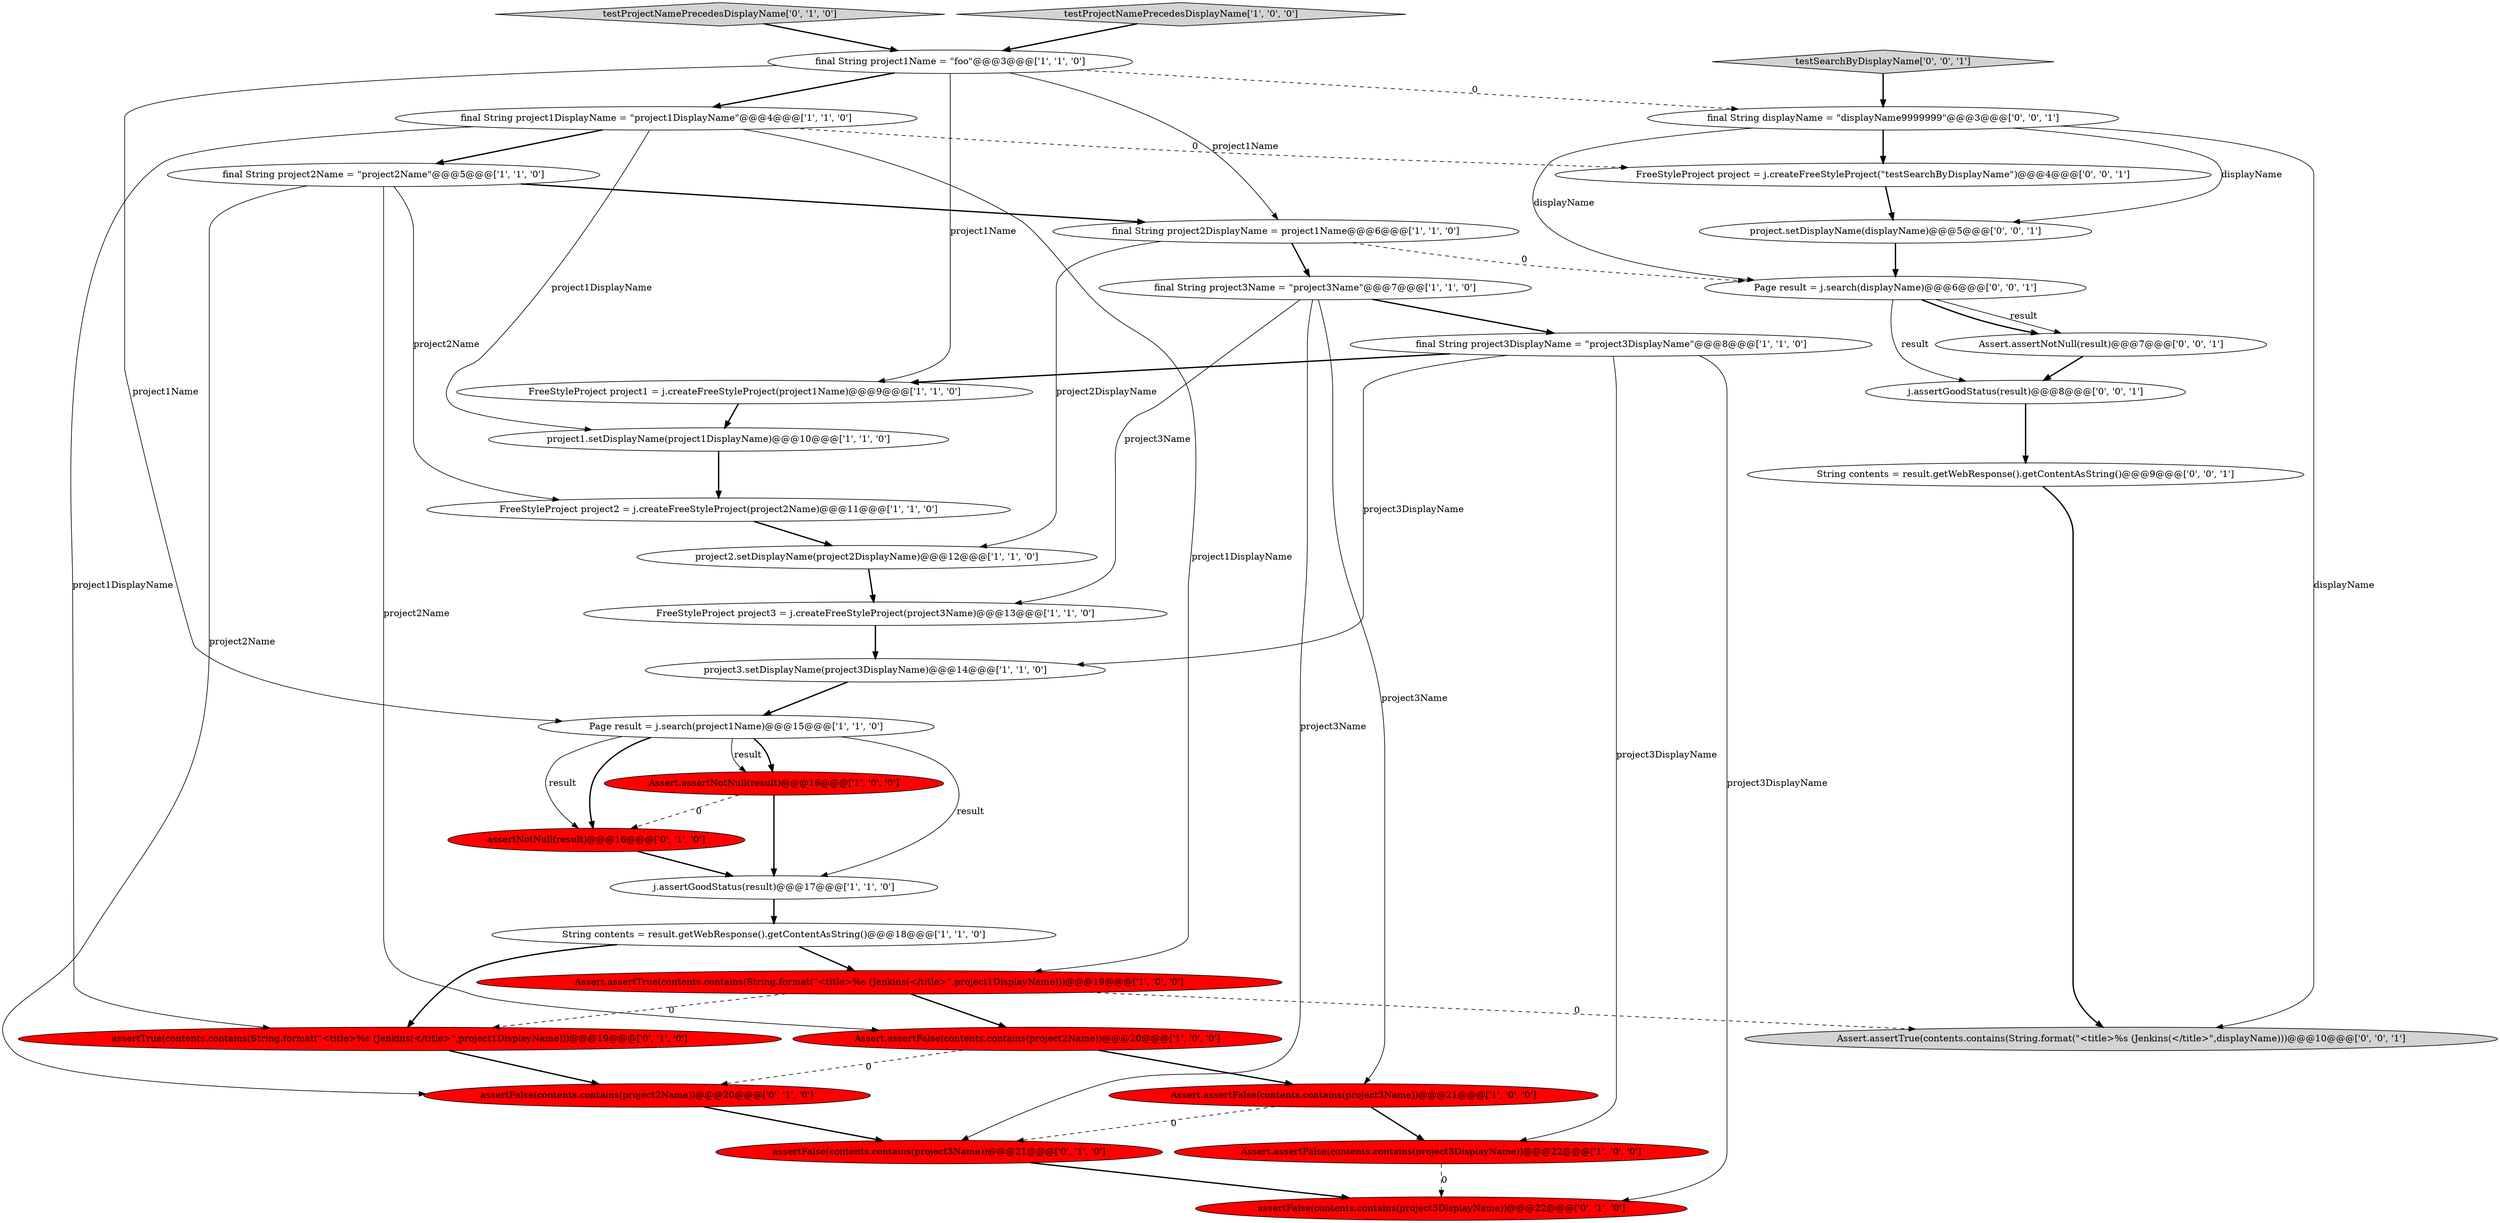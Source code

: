 digraph {
6 [style = filled, label = "final String project1Name = \"foo\"@@@3@@@['1', '1', '0']", fillcolor = white, shape = ellipse image = "AAA0AAABBB1BBB"];
21 [style = filled, label = "testProjectNamePrecedesDisplayName['0', '1', '0']", fillcolor = lightgray, shape = diamond image = "AAA0AAABBB2BBB"];
15 [style = filled, label = "Assert.assertFalse(contents.contains(project3Name))@@@21@@@['1', '0', '0']", fillcolor = red, shape = ellipse image = "AAA1AAABBB1BBB"];
12 [style = filled, label = "project2.setDisplayName(project2DisplayName)@@@12@@@['1', '1', '0']", fillcolor = white, shape = ellipse image = "AAA0AAABBB1BBB"];
11 [style = filled, label = "Assert.assertFalse(contents.contains(project3DisplayName))@@@22@@@['1', '0', '0']", fillcolor = red, shape = ellipse image = "AAA1AAABBB1BBB"];
31 [style = filled, label = "Assert.assertTrue(contents.contains(String.format(\"<title>%s (Jenkins(</title>\",displayName)))@@@10@@@['0', '0', '1']", fillcolor = lightgray, shape = ellipse image = "AAA0AAABBB3BBB"];
13 [style = filled, label = "Assert.assertTrue(contents.contains(String.format(\"<title>%s (Jenkins(</title>\",project1DisplayName)))@@@19@@@['1', '0', '0']", fillcolor = red, shape = ellipse image = "AAA1AAABBB1BBB"];
10 [style = filled, label = "final String project2DisplayName = project1Name@@@6@@@['1', '1', '0']", fillcolor = white, shape = ellipse image = "AAA0AAABBB1BBB"];
9 [style = filled, label = "Assert.assertNotNull(result)@@@16@@@['1', '0', '0']", fillcolor = red, shape = ellipse image = "AAA1AAABBB1BBB"];
34 [style = filled, label = "String contents = result.getWebResponse().getContentAsString()@@@9@@@['0', '0', '1']", fillcolor = white, shape = ellipse image = "AAA0AAABBB3BBB"];
33 [style = filled, label = "Assert.assertNotNull(result)@@@7@@@['0', '0', '1']", fillcolor = white, shape = ellipse image = "AAA0AAABBB3BBB"];
0 [style = filled, label = "final String project2Name = \"project2Name\"@@@5@@@['1', '1', '0']", fillcolor = white, shape = ellipse image = "AAA0AAABBB1BBB"];
2 [style = filled, label = "j.assertGoodStatus(result)@@@17@@@['1', '1', '0']", fillcolor = white, shape = ellipse image = "AAA0AAABBB1BBB"];
35 [style = filled, label = "testSearchByDisplayName['0', '0', '1']", fillcolor = lightgray, shape = diamond image = "AAA0AAABBB3BBB"];
7 [style = filled, label = "final String project1DisplayName = \"project1DisplayName\"@@@4@@@['1', '1', '0']", fillcolor = white, shape = ellipse image = "AAA0AAABBB1BBB"];
29 [style = filled, label = "FreeStyleProject project = j.createFreeStyleProject(\"testSearchByDisplayName\")@@@4@@@['0', '0', '1']", fillcolor = white, shape = ellipse image = "AAA0AAABBB3BBB"];
26 [style = filled, label = "assertFalse(contents.contains(project2Name))@@@20@@@['0', '1', '0']", fillcolor = red, shape = ellipse image = "AAA1AAABBB2BBB"];
23 [style = filled, label = "assertFalse(contents.contains(project3DisplayName))@@@22@@@['0', '1', '0']", fillcolor = red, shape = ellipse image = "AAA1AAABBB2BBB"];
3 [style = filled, label = "Assert.assertFalse(contents.contains(project2Name))@@@20@@@['1', '0', '0']", fillcolor = red, shape = ellipse image = "AAA1AAABBB1BBB"];
28 [style = filled, label = "final String displayName = \"displayName9999999\"@@@3@@@['0', '0', '1']", fillcolor = white, shape = ellipse image = "AAA0AAABBB3BBB"];
22 [style = filled, label = "assertNotNull(result)@@@16@@@['0', '1', '0']", fillcolor = red, shape = ellipse image = "AAA1AAABBB2BBB"];
16 [style = filled, label = "FreeStyleProject project2 = j.createFreeStyleProject(project2Name)@@@11@@@['1', '1', '0']", fillcolor = white, shape = ellipse image = "AAA0AAABBB1BBB"];
27 [style = filled, label = "Page result = j.search(displayName)@@@6@@@['0', '0', '1']", fillcolor = white, shape = ellipse image = "AAA0AAABBB3BBB"];
17 [style = filled, label = "final String project3DisplayName = \"project3DisplayName\"@@@8@@@['1', '1', '0']", fillcolor = white, shape = ellipse image = "AAA0AAABBB1BBB"];
32 [style = filled, label = "project.setDisplayName(displayName)@@@5@@@['0', '0', '1']", fillcolor = white, shape = ellipse image = "AAA0AAABBB3BBB"];
25 [style = filled, label = "assertTrue(contents.contains(String.format(\"<title>%s (Jenkins(</title>\",project1DisplayName)))@@@19@@@['0', '1', '0']", fillcolor = red, shape = ellipse image = "AAA1AAABBB2BBB"];
5 [style = filled, label = "testProjectNamePrecedesDisplayName['1', '0', '0']", fillcolor = lightgray, shape = diamond image = "AAA0AAABBB1BBB"];
19 [style = filled, label = "Page result = j.search(project1Name)@@@15@@@['1', '1', '0']", fillcolor = white, shape = ellipse image = "AAA0AAABBB1BBB"];
1 [style = filled, label = "String contents = result.getWebResponse().getContentAsString()@@@18@@@['1', '1', '0']", fillcolor = white, shape = ellipse image = "AAA0AAABBB1BBB"];
18 [style = filled, label = "final String project3Name = \"project3Name\"@@@7@@@['1', '1', '0']", fillcolor = white, shape = ellipse image = "AAA0AAABBB1BBB"];
4 [style = filled, label = "project3.setDisplayName(project3DisplayName)@@@14@@@['1', '1', '0']", fillcolor = white, shape = ellipse image = "AAA0AAABBB1BBB"];
24 [style = filled, label = "assertFalse(contents.contains(project3Name))@@@21@@@['0', '1', '0']", fillcolor = red, shape = ellipse image = "AAA1AAABBB2BBB"];
30 [style = filled, label = "j.assertGoodStatus(result)@@@8@@@['0', '0', '1']", fillcolor = white, shape = ellipse image = "AAA0AAABBB3BBB"];
8 [style = filled, label = "FreeStyleProject project3 = j.createFreeStyleProject(project3Name)@@@13@@@['1', '1', '0']", fillcolor = white, shape = ellipse image = "AAA0AAABBB1BBB"];
20 [style = filled, label = "project1.setDisplayName(project1DisplayName)@@@10@@@['1', '1', '0']", fillcolor = white, shape = ellipse image = "AAA0AAABBB1BBB"];
14 [style = filled, label = "FreeStyleProject project1 = j.createFreeStyleProject(project1Name)@@@9@@@['1', '1', '0']", fillcolor = white, shape = ellipse image = "AAA0AAABBB1BBB"];
28->29 [style = bold, label=""];
10->18 [style = bold, label=""];
0->3 [style = solid, label="project2Name"];
17->23 [style = solid, label="project3DisplayName"];
28->27 [style = solid, label="displayName"];
22->2 [style = bold, label=""];
6->10 [style = solid, label="project1Name"];
18->15 [style = solid, label="project3Name"];
18->8 [style = solid, label="project3Name"];
3->26 [style = dashed, label="0"];
21->6 [style = bold, label=""];
9->2 [style = bold, label=""];
17->11 [style = solid, label="project3DisplayName"];
2->1 [style = bold, label=""];
6->19 [style = solid, label="project1Name"];
19->22 [style = solid, label="result"];
18->24 [style = solid, label="project3Name"];
15->24 [style = dashed, label="0"];
4->19 [style = bold, label=""];
18->17 [style = bold, label=""];
28->31 [style = solid, label="displayName"];
6->14 [style = solid, label="project1Name"];
32->27 [style = bold, label=""];
34->31 [style = bold, label=""];
7->0 [style = bold, label=""];
3->15 [style = bold, label=""];
30->34 [style = bold, label=""];
0->16 [style = solid, label="project2Name"];
9->22 [style = dashed, label="0"];
13->25 [style = dashed, label="0"];
11->23 [style = dashed, label="0"];
10->27 [style = dashed, label="0"];
26->24 [style = bold, label=""];
7->13 [style = solid, label="project1DisplayName"];
1->13 [style = bold, label=""];
0->26 [style = solid, label="project2Name"];
19->2 [style = solid, label="result"];
27->30 [style = solid, label="result"];
35->28 [style = bold, label=""];
6->28 [style = dashed, label="0"];
0->10 [style = bold, label=""];
20->16 [style = bold, label=""];
15->11 [style = bold, label=""];
13->3 [style = bold, label=""];
5->6 [style = bold, label=""];
19->9 [style = bold, label=""];
13->31 [style = dashed, label="0"];
17->14 [style = bold, label=""];
12->8 [style = bold, label=""];
29->32 [style = bold, label=""];
7->20 [style = solid, label="project1DisplayName"];
10->12 [style = solid, label="project2DisplayName"];
25->26 [style = bold, label=""];
19->9 [style = solid, label="result"];
33->30 [style = bold, label=""];
17->4 [style = solid, label="project3DisplayName"];
27->33 [style = solid, label="result"];
7->29 [style = dashed, label="0"];
27->33 [style = bold, label=""];
8->4 [style = bold, label=""];
6->7 [style = bold, label=""];
19->22 [style = bold, label=""];
16->12 [style = bold, label=""];
1->25 [style = bold, label=""];
28->32 [style = solid, label="displayName"];
7->25 [style = solid, label="project1DisplayName"];
14->20 [style = bold, label=""];
24->23 [style = bold, label=""];
}
